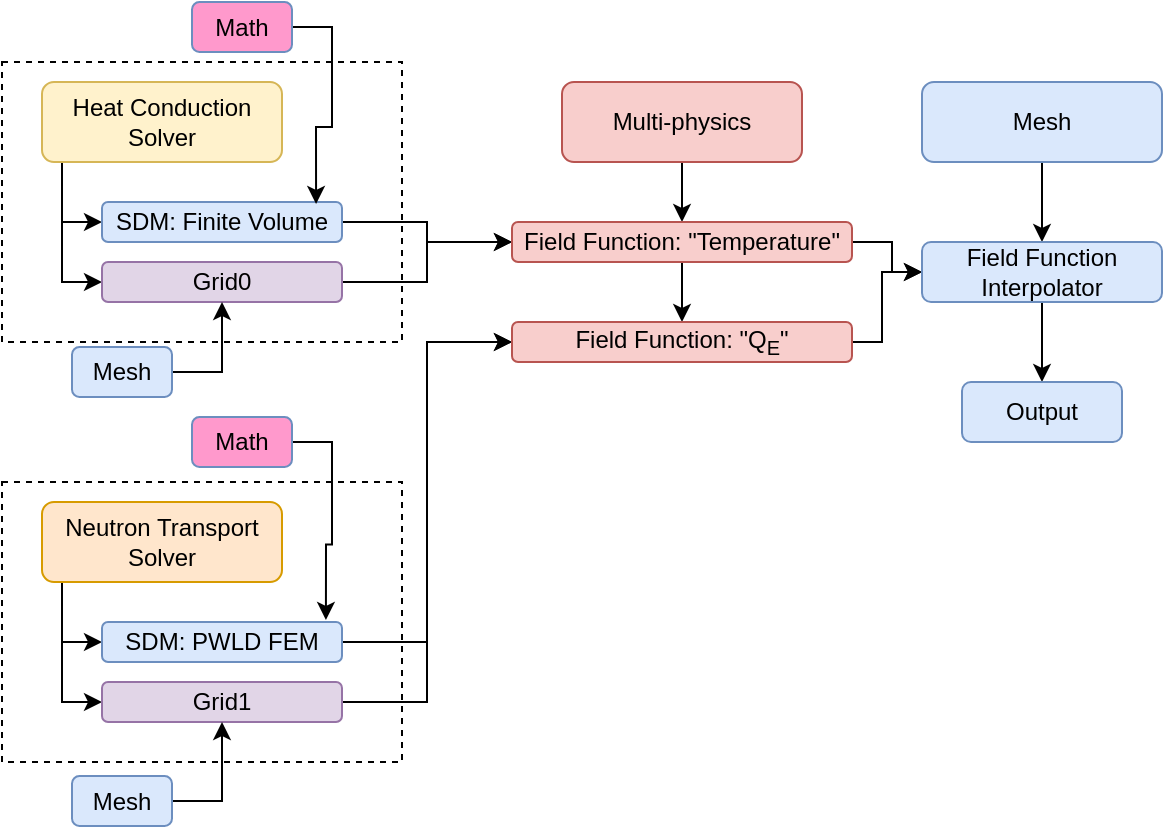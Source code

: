 <mxfile version="11.1.1" type="device"><diagram id="BpNw5Kr-0NXdz7zzHwfi" name="Page-1"><mxGraphModel dx="984" dy="621" grid="1" gridSize="10" guides="1" tooltips="1" connect="1" arrows="1" fold="1" page="1" pageScale="1" pageWidth="850" pageHeight="1100" math="0" shadow="0"><root><mxCell id="0"/><mxCell id="1" parent="0"/><mxCell id="1LLDMbMaJMM96ruhfvl3-14" value="" style="rounded=0;whiteSpace=wrap;html=1;fillColor=none;dashed=1;" vertex="1" parent="1"><mxGeometry x="100" y="390" width="200" height="140" as="geometry"/></mxCell><mxCell id="1LLDMbMaJMM96ruhfvl3-8" value="" style="rounded=0;whiteSpace=wrap;html=1;fillColor=none;dashed=1;" vertex="1" parent="1"><mxGeometry x="100" y="180" width="200" height="140" as="geometry"/></mxCell><mxCell id="1LLDMbMaJMM96ruhfvl3-5" style="edgeStyle=orthogonalEdgeStyle;rounded=0;orthogonalLoop=1;jettySize=auto;html=1;exitX=0.5;exitY=1;exitDx=0;exitDy=0;entryX=0;entryY=0.5;entryDx=0;entryDy=0;" edge="1" parent="1" source="1LLDMbMaJMM96ruhfvl3-1" target="1LLDMbMaJMM96ruhfvl3-2"><mxGeometry relative="1" as="geometry"><Array as="points"><mxPoint x="130" y="230"/><mxPoint x="130" y="260"/></Array></mxGeometry></mxCell><mxCell id="1LLDMbMaJMM96ruhfvl3-6" style="edgeStyle=orthogonalEdgeStyle;rounded=0;orthogonalLoop=1;jettySize=auto;html=1;exitX=0.5;exitY=1;exitDx=0;exitDy=0;entryX=0;entryY=0.5;entryDx=0;entryDy=0;" edge="1" parent="1" source="1LLDMbMaJMM96ruhfvl3-1" target="1LLDMbMaJMM96ruhfvl3-3"><mxGeometry relative="1" as="geometry"><Array as="points"><mxPoint x="130" y="230"/><mxPoint x="130" y="290"/></Array></mxGeometry></mxCell><mxCell id="1LLDMbMaJMM96ruhfvl3-1" value="Heat Conduction Solver" style="rounded=1;whiteSpace=wrap;html=1;fillColor=#fff2cc;strokeColor=#d6b656;" vertex="1" parent="1"><mxGeometry x="120" y="190" width="120" height="40" as="geometry"/></mxCell><mxCell id="1LLDMbMaJMM96ruhfvl3-23" style="edgeStyle=orthogonalEdgeStyle;rounded=0;orthogonalLoop=1;jettySize=auto;html=1;exitX=1;exitY=0.5;exitDx=0;exitDy=0;entryX=0;entryY=0.5;entryDx=0;entryDy=0;" edge="1" parent="1" source="1LLDMbMaJMM96ruhfvl3-2" target="1LLDMbMaJMM96ruhfvl3-16"><mxGeometry relative="1" as="geometry"/></mxCell><mxCell id="1LLDMbMaJMM96ruhfvl3-2" value="SDM: Finite Volume" style="rounded=1;whiteSpace=wrap;html=1;fillColor=#dae8fc;strokeColor=#6c8ebf;" vertex="1" parent="1"><mxGeometry x="150" y="250" width="120" height="20" as="geometry"/></mxCell><mxCell id="1LLDMbMaJMM96ruhfvl3-25" style="edgeStyle=orthogonalEdgeStyle;rounded=0;orthogonalLoop=1;jettySize=auto;html=1;exitX=1;exitY=0.5;exitDx=0;exitDy=0;entryX=0;entryY=0.5;entryDx=0;entryDy=0;" edge="1" parent="1" source="1LLDMbMaJMM96ruhfvl3-3" target="1LLDMbMaJMM96ruhfvl3-16"><mxGeometry relative="1" as="geometry"/></mxCell><mxCell id="1LLDMbMaJMM96ruhfvl3-3" value="Grid0" style="rounded=1;whiteSpace=wrap;html=1;fillColor=#e1d5e7;strokeColor=#9673a6;" vertex="1" parent="1"><mxGeometry x="150" y="280" width="120" height="20" as="geometry"/></mxCell><mxCell id="1LLDMbMaJMM96ruhfvl3-9" style="edgeStyle=orthogonalEdgeStyle;rounded=0;orthogonalLoop=1;jettySize=auto;html=1;exitX=0.5;exitY=1;exitDx=0;exitDy=0;entryX=0;entryY=0.5;entryDx=0;entryDy=0;" edge="1" parent="1" source="1LLDMbMaJMM96ruhfvl3-11" target="1LLDMbMaJMM96ruhfvl3-12"><mxGeometry relative="1" as="geometry"><Array as="points"><mxPoint x="130" y="440"/><mxPoint x="130" y="470"/></Array></mxGeometry></mxCell><mxCell id="1LLDMbMaJMM96ruhfvl3-10" style="edgeStyle=orthogonalEdgeStyle;rounded=0;orthogonalLoop=1;jettySize=auto;html=1;exitX=0.5;exitY=1;exitDx=0;exitDy=0;entryX=0;entryY=0.5;entryDx=0;entryDy=0;" edge="1" parent="1" source="1LLDMbMaJMM96ruhfvl3-11" target="1LLDMbMaJMM96ruhfvl3-13"><mxGeometry relative="1" as="geometry"><Array as="points"><mxPoint x="130" y="440"/><mxPoint x="130" y="500"/></Array></mxGeometry></mxCell><mxCell id="1LLDMbMaJMM96ruhfvl3-11" value="Neutron Transport Solver" style="rounded=1;whiteSpace=wrap;html=1;fillColor=#ffe6cc;strokeColor=#d79b00;" vertex="1" parent="1"><mxGeometry x="120" y="400" width="120" height="40" as="geometry"/></mxCell><mxCell id="1LLDMbMaJMM96ruhfvl3-20" style="edgeStyle=orthogonalEdgeStyle;rounded=0;orthogonalLoop=1;jettySize=auto;html=1;exitX=1;exitY=0.5;exitDx=0;exitDy=0;entryX=0;entryY=0.5;entryDx=0;entryDy=0;" edge="1" parent="1" source="1LLDMbMaJMM96ruhfvl3-12" target="1LLDMbMaJMM96ruhfvl3-17"><mxGeometry relative="1" as="geometry"/></mxCell><mxCell id="1LLDMbMaJMM96ruhfvl3-12" value="SDM: PWLD FEM" style="rounded=1;whiteSpace=wrap;html=1;fillColor=#dae8fc;strokeColor=#6c8ebf;" vertex="1" parent="1"><mxGeometry x="150" y="460" width="120" height="20" as="geometry"/></mxCell><mxCell id="1LLDMbMaJMM96ruhfvl3-22" style="edgeStyle=orthogonalEdgeStyle;rounded=0;orthogonalLoop=1;jettySize=auto;html=1;exitX=1;exitY=0.5;exitDx=0;exitDy=0;entryX=0;entryY=0.5;entryDx=0;entryDy=0;" edge="1" parent="1" source="1LLDMbMaJMM96ruhfvl3-13" target="1LLDMbMaJMM96ruhfvl3-17"><mxGeometry relative="1" as="geometry"/></mxCell><mxCell id="1LLDMbMaJMM96ruhfvl3-13" value="Grid1" style="rounded=1;whiteSpace=wrap;html=1;fillColor=#e1d5e7;strokeColor=#9673a6;" vertex="1" parent="1"><mxGeometry x="150" y="490" width="120" height="20" as="geometry"/></mxCell><mxCell id="1LLDMbMaJMM96ruhfvl3-18" style="edgeStyle=orthogonalEdgeStyle;rounded=0;orthogonalLoop=1;jettySize=auto;html=1;exitX=0.5;exitY=1;exitDx=0;exitDy=0;entryX=0.5;entryY=0;entryDx=0;entryDy=0;" edge="1" parent="1" source="1LLDMbMaJMM96ruhfvl3-15" target="1LLDMbMaJMM96ruhfvl3-16"><mxGeometry relative="1" as="geometry"/></mxCell><mxCell id="1LLDMbMaJMM96ruhfvl3-15" value="Multi-physics" style="rounded=1;whiteSpace=wrap;html=1;fillColor=#f8cecc;strokeColor=#b85450;" vertex="1" parent="1"><mxGeometry x="380" y="190" width="120" height="40" as="geometry"/></mxCell><mxCell id="1LLDMbMaJMM96ruhfvl3-19" style="edgeStyle=orthogonalEdgeStyle;rounded=0;orthogonalLoop=1;jettySize=auto;html=1;exitX=0.5;exitY=1;exitDx=0;exitDy=0;entryX=0.5;entryY=0;entryDx=0;entryDy=0;" edge="1" parent="1" source="1LLDMbMaJMM96ruhfvl3-16" target="1LLDMbMaJMM96ruhfvl3-17"><mxGeometry relative="1" as="geometry"/></mxCell><mxCell id="1LLDMbMaJMM96ruhfvl3-30" style="edgeStyle=orthogonalEdgeStyle;rounded=0;orthogonalLoop=1;jettySize=auto;html=1;exitX=1;exitY=0.5;exitDx=0;exitDy=0;" edge="1" parent="1" source="1LLDMbMaJMM96ruhfvl3-16" target="1LLDMbMaJMM96ruhfvl3-27"><mxGeometry relative="1" as="geometry"/></mxCell><mxCell id="1LLDMbMaJMM96ruhfvl3-16" value="Field Function: &quot;Temperature&quot;" style="rounded=1;whiteSpace=wrap;html=1;fillColor=#f8cecc;strokeColor=#b85450;" vertex="1" parent="1"><mxGeometry x="355" y="260" width="170" height="20" as="geometry"/></mxCell><mxCell id="1LLDMbMaJMM96ruhfvl3-31" style="edgeStyle=orthogonalEdgeStyle;rounded=0;orthogonalLoop=1;jettySize=auto;html=1;exitX=1;exitY=0.5;exitDx=0;exitDy=0;entryX=0;entryY=0.5;entryDx=0;entryDy=0;" edge="1" parent="1" source="1LLDMbMaJMM96ruhfvl3-17" target="1LLDMbMaJMM96ruhfvl3-27"><mxGeometry relative="1" as="geometry"><Array as="points"><mxPoint x="540" y="320"/><mxPoint x="540" y="285"/></Array></mxGeometry></mxCell><mxCell id="1LLDMbMaJMM96ruhfvl3-17" value="Field Function: &quot;Q&lt;sub&gt;E&lt;/sub&gt;&quot;" style="rounded=1;whiteSpace=wrap;html=1;fillColor=#f8cecc;strokeColor=#b85450;" vertex="1" parent="1"><mxGeometry x="355" y="310" width="170" height="20" as="geometry"/></mxCell><mxCell id="1LLDMbMaJMM96ruhfvl3-29" style="edgeStyle=orthogonalEdgeStyle;rounded=0;orthogonalLoop=1;jettySize=auto;html=1;exitX=0.5;exitY=1;exitDx=0;exitDy=0;entryX=0.5;entryY=0;entryDx=0;entryDy=0;" edge="1" parent="1" source="1LLDMbMaJMM96ruhfvl3-26" target="1LLDMbMaJMM96ruhfvl3-27"><mxGeometry relative="1" as="geometry"/></mxCell><mxCell id="1LLDMbMaJMM96ruhfvl3-26" value="Mesh" style="rounded=1;whiteSpace=wrap;html=1;fillColor=#dae8fc;strokeColor=#6c8ebf;" vertex="1" parent="1"><mxGeometry x="560" y="190" width="120" height="40" as="geometry"/></mxCell><mxCell id="1LLDMbMaJMM96ruhfvl3-33" style="edgeStyle=orthogonalEdgeStyle;rounded=0;orthogonalLoop=1;jettySize=auto;html=1;exitX=0.5;exitY=1;exitDx=0;exitDy=0;entryX=0.5;entryY=0;entryDx=0;entryDy=0;" edge="1" parent="1" source="1LLDMbMaJMM96ruhfvl3-27" target="1LLDMbMaJMM96ruhfvl3-32"><mxGeometry relative="1" as="geometry"/></mxCell><mxCell id="1LLDMbMaJMM96ruhfvl3-27" value="Field Function Interpolator" style="rounded=1;whiteSpace=wrap;html=1;fillColor=#dae8fc;strokeColor=#6c8ebf;" vertex="1" parent="1"><mxGeometry x="560" y="270" width="120" height="30" as="geometry"/></mxCell><mxCell id="1LLDMbMaJMM96ruhfvl3-32" value="Output" style="rounded=1;whiteSpace=wrap;html=1;fillColor=#dae8fc;strokeColor=#6c8ebf;" vertex="1" parent="1"><mxGeometry x="580" y="340" width="80" height="30" as="geometry"/></mxCell><mxCell id="1LLDMbMaJMM96ruhfvl3-37" style="edgeStyle=orthogonalEdgeStyle;rounded=0;orthogonalLoop=1;jettySize=auto;html=1;exitX=1;exitY=0.5;exitDx=0;exitDy=0;entryX=0.5;entryY=1;entryDx=0;entryDy=0;" edge="1" parent="1" source="1LLDMbMaJMM96ruhfvl3-34" target="1LLDMbMaJMM96ruhfvl3-3"><mxGeometry relative="1" as="geometry"/></mxCell><mxCell id="1LLDMbMaJMM96ruhfvl3-34" value="Mesh" style="rounded=1;whiteSpace=wrap;html=1;fillColor=#dae8fc;strokeColor=#6c8ebf;" vertex="1" parent="1"><mxGeometry x="135" y="322.5" width="50" height="25" as="geometry"/></mxCell><mxCell id="1LLDMbMaJMM96ruhfvl3-36" style="edgeStyle=orthogonalEdgeStyle;rounded=0;orthogonalLoop=1;jettySize=auto;html=1;exitX=1;exitY=0.5;exitDx=0;exitDy=0;entryX=0.5;entryY=1;entryDx=0;entryDy=0;" edge="1" parent="1" source="1LLDMbMaJMM96ruhfvl3-35" target="1LLDMbMaJMM96ruhfvl3-13"><mxGeometry relative="1" as="geometry"/></mxCell><mxCell id="1LLDMbMaJMM96ruhfvl3-35" value="Mesh" style="rounded=1;whiteSpace=wrap;html=1;fillColor=#dae8fc;strokeColor=#6c8ebf;" vertex="1" parent="1"><mxGeometry x="135" y="537" width="50" height="25" as="geometry"/></mxCell><mxCell id="1LLDMbMaJMM96ruhfvl3-40" style="edgeStyle=orthogonalEdgeStyle;rounded=0;orthogonalLoop=1;jettySize=auto;html=1;exitX=1;exitY=0.5;exitDx=0;exitDy=0;entryX=0.892;entryY=0.05;entryDx=0;entryDy=0;entryPerimeter=0;" edge="1" parent="1" source="1LLDMbMaJMM96ruhfvl3-38" target="1LLDMbMaJMM96ruhfvl3-2"><mxGeometry relative="1" as="geometry"/></mxCell><mxCell id="1LLDMbMaJMM96ruhfvl3-38" value="Math" style="rounded=1;whiteSpace=wrap;html=1;fillColor=#FF99CC;strokeColor=#6c8ebf;" vertex="1" parent="1"><mxGeometry x="195" y="150" width="50" height="25" as="geometry"/></mxCell><mxCell id="1LLDMbMaJMM96ruhfvl3-41" style="edgeStyle=orthogonalEdgeStyle;rounded=0;orthogonalLoop=1;jettySize=auto;html=1;exitX=1;exitY=0.5;exitDx=0;exitDy=0;entryX=0.933;entryY=-0.05;entryDx=0;entryDy=0;entryPerimeter=0;" edge="1" parent="1" source="1LLDMbMaJMM96ruhfvl3-39" target="1LLDMbMaJMM96ruhfvl3-12"><mxGeometry relative="1" as="geometry"/></mxCell><mxCell id="1LLDMbMaJMM96ruhfvl3-39" value="Math" style="rounded=1;whiteSpace=wrap;html=1;fillColor=#FF99CC;strokeColor=#6c8ebf;" vertex="1" parent="1"><mxGeometry x="195" y="357.5" width="50" height="25" as="geometry"/></mxCell></root></mxGraphModel></diagram></mxfile>